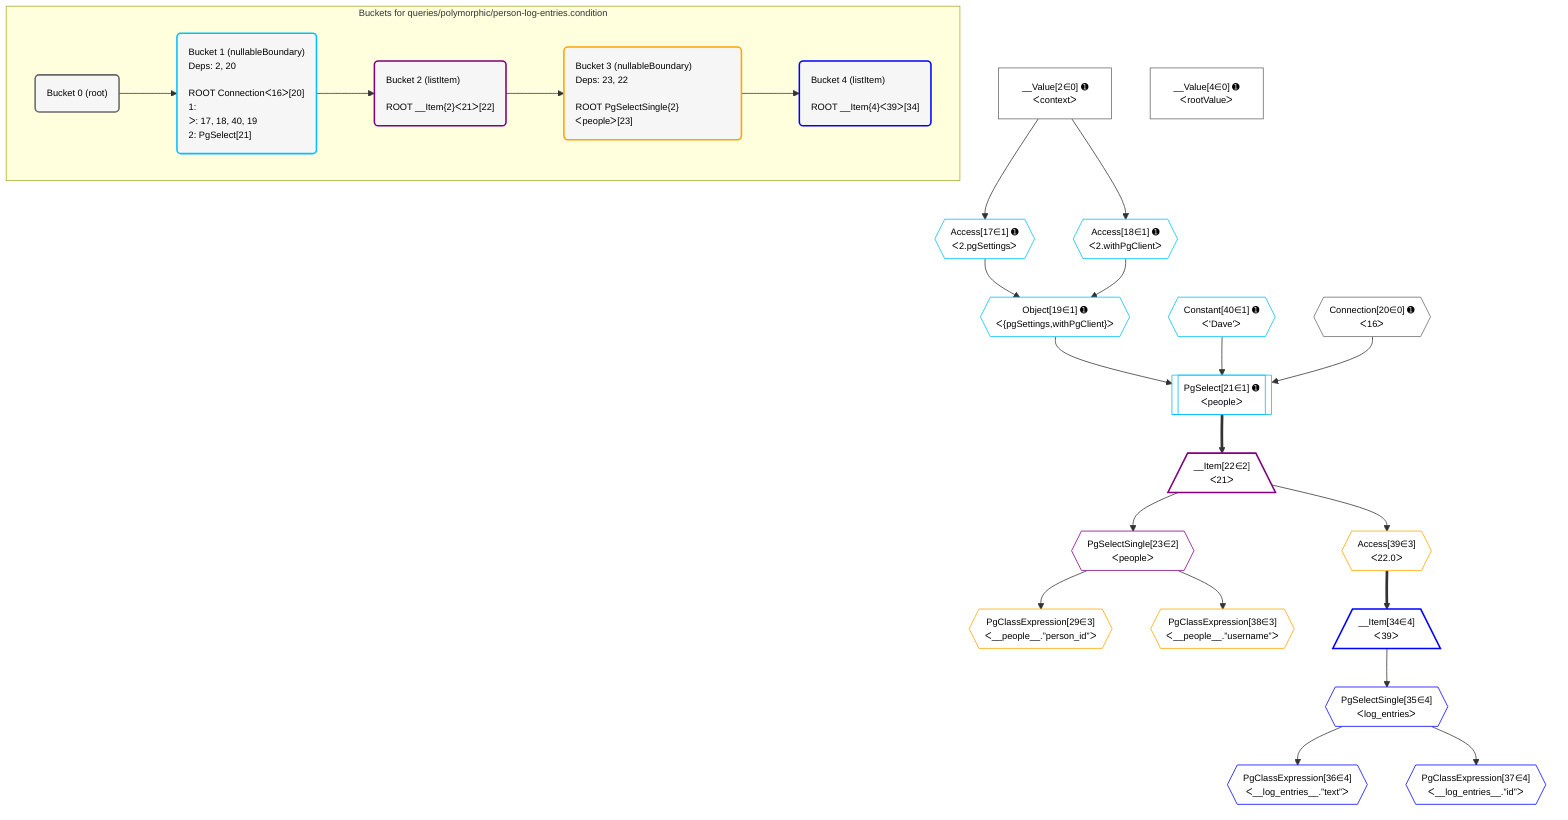 %%{init: {'themeVariables': { 'fontSize': '12px'}}}%%
graph TD
    classDef path fill:#eee,stroke:#000,color:#000
    classDef plan fill:#fff,stroke-width:1px,color:#000
    classDef itemplan fill:#fff,stroke-width:2px,color:#000
    classDef unbatchedplan fill:#dff,stroke-width:1px,color:#000
    classDef sideeffectplan fill:#fcc,stroke-width:2px,color:#000
    classDef bucket fill:#f6f6f6,color:#000,stroke-width:2px,text-align:left


    %% plan dependencies
    __Value2["__Value[2∈0] ➊<br />ᐸcontextᐳ"]:::plan
    __Value4["__Value[4∈0] ➊<br />ᐸrootValueᐳ"]:::plan
    Connection20{{"Connection[20∈0] ➊<br />ᐸ16ᐳ"}}:::plan
    PgSelect21[["PgSelect[21∈1] ➊<br />ᐸpeopleᐳ"]]:::plan
    Object19{{"Object[19∈1] ➊<br />ᐸ{pgSettings,withPgClient}ᐳ"}}:::plan
    Constant40{{"Constant[40∈1] ➊<br />ᐸ'Dave'ᐳ"}}:::plan
    Object19 & Constant40 & Connection20 --> PgSelect21
    Access17{{"Access[17∈1] ➊<br />ᐸ2.pgSettingsᐳ"}}:::plan
    Access18{{"Access[18∈1] ➊<br />ᐸ2.withPgClientᐳ"}}:::plan
    Access17 & Access18 --> Object19
    __Value2 --> Access17
    __Value2 --> Access18
    __Item22[/"__Item[22∈2]<br />ᐸ21ᐳ"\]:::itemplan
    PgSelect21 ==> __Item22
    PgSelectSingle23{{"PgSelectSingle[23∈2]<br />ᐸpeopleᐳ"}}:::plan
    __Item22 --> PgSelectSingle23
    PgClassExpression29{{"PgClassExpression[29∈3]<br />ᐸ__people__.”person_id”ᐳ"}}:::plan
    PgSelectSingle23 --> PgClassExpression29
    PgClassExpression38{{"PgClassExpression[38∈3]<br />ᐸ__people__.”username”ᐳ"}}:::plan
    PgSelectSingle23 --> PgClassExpression38
    Access39{{"Access[39∈3]<br />ᐸ22.0ᐳ"}}:::plan
    __Item22 --> Access39
    __Item34[/"__Item[34∈4]<br />ᐸ39ᐳ"\]:::itemplan
    Access39 ==> __Item34
    PgSelectSingle35{{"PgSelectSingle[35∈4]<br />ᐸlog_entriesᐳ"}}:::plan
    __Item34 --> PgSelectSingle35
    PgClassExpression36{{"PgClassExpression[36∈4]<br />ᐸ__log_entries__.”text”ᐳ"}}:::plan
    PgSelectSingle35 --> PgClassExpression36
    PgClassExpression37{{"PgClassExpression[37∈4]<br />ᐸ__log_entries__.”id”ᐳ"}}:::plan
    PgSelectSingle35 --> PgClassExpression37

    %% define steps

    subgraph "Buckets for queries/polymorphic/person-log-entries.condition"
    Bucket0("Bucket 0 (root)"):::bucket
    classDef bucket0 stroke:#696969
    class Bucket0,__Value2,__Value4,Connection20 bucket0
    Bucket1("Bucket 1 (nullableBoundary)<br />Deps: 2, 20<br /><br />ROOT Connectionᐸ16ᐳ[20]<br />1: <br />ᐳ: 17, 18, 40, 19<br />2: PgSelect[21]"):::bucket
    classDef bucket1 stroke:#00bfff
    class Bucket1,Access17,Access18,Object19,PgSelect21,Constant40 bucket1
    Bucket2("Bucket 2 (listItem)<br /><br />ROOT __Item{2}ᐸ21ᐳ[22]"):::bucket
    classDef bucket2 stroke:#7f007f
    class Bucket2,__Item22,PgSelectSingle23 bucket2
    Bucket3("Bucket 3 (nullableBoundary)<br />Deps: 23, 22<br /><br />ROOT PgSelectSingle{2}ᐸpeopleᐳ[23]"):::bucket
    classDef bucket3 stroke:#ffa500
    class Bucket3,PgClassExpression29,PgClassExpression38,Access39 bucket3
    Bucket4("Bucket 4 (listItem)<br /><br />ROOT __Item{4}ᐸ39ᐳ[34]"):::bucket
    classDef bucket4 stroke:#0000ff
    class Bucket4,__Item34,PgSelectSingle35,PgClassExpression36,PgClassExpression37 bucket4
    Bucket0 --> Bucket1
    Bucket1 --> Bucket2
    Bucket2 --> Bucket3
    Bucket3 --> Bucket4
    end